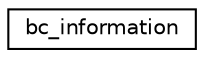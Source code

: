 digraph "Graphical Class Hierarchy"
{
 // INTERACTIVE_SVG=YES
 // LATEX_PDF_SIZE
  edge [fontname="Helvetica",fontsize="10",labelfontname="Helvetica",labelfontsize="10"];
  node [fontname="Helvetica",fontsize="10",shape=record];
  rankdir="LR";
  Node0 [label="bc_information",height=0.2,width=0.4,color="black", fillcolor="white", style="filled",URL="$structnetcdf__io__mod_1_1bc__information.html",tooltip="information needed fr regional restart variables"];
}
